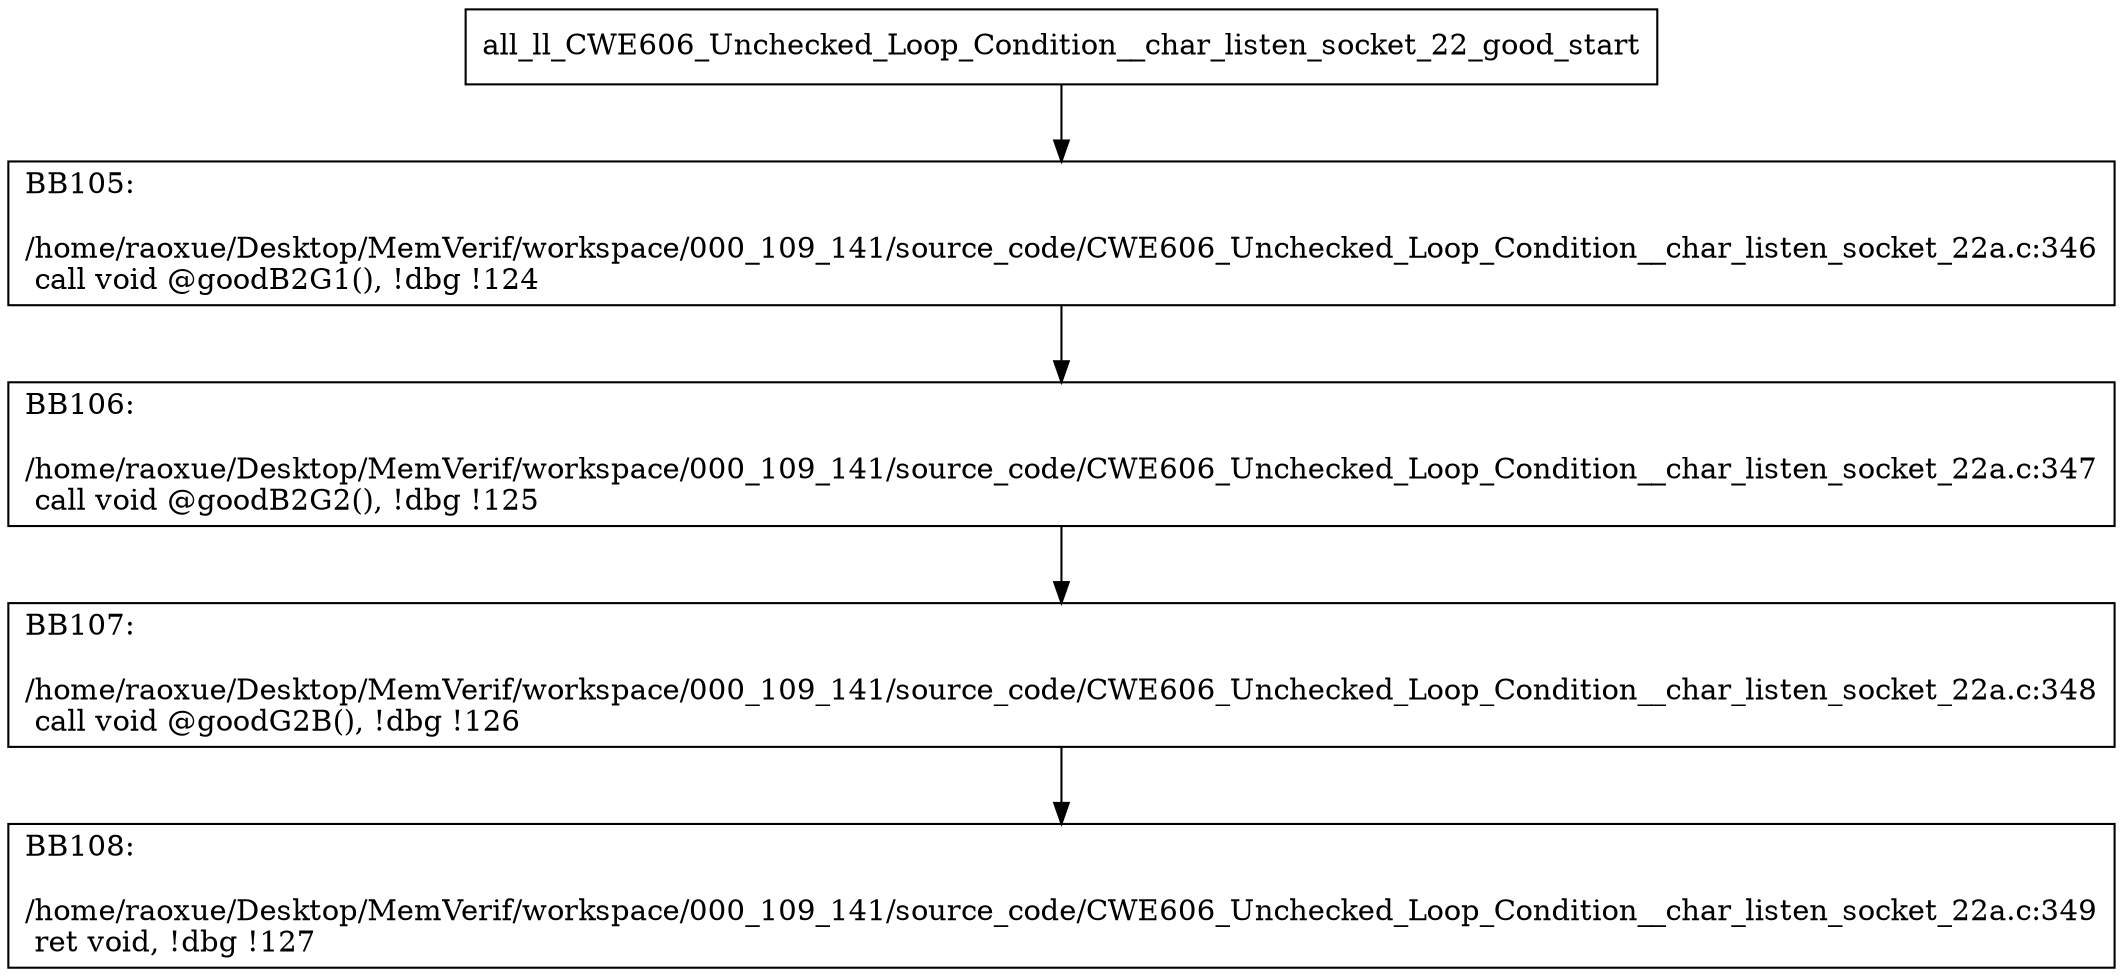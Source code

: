 digraph "CFG for'all_ll_CWE606_Unchecked_Loop_Condition__char_listen_socket_22_good' function" {
	BBall_ll_CWE606_Unchecked_Loop_Condition__char_listen_socket_22_good_start[shape=record,label="{all_ll_CWE606_Unchecked_Loop_Condition__char_listen_socket_22_good_start}"];
	BBall_ll_CWE606_Unchecked_Loop_Condition__char_listen_socket_22_good_start-> all_ll_CWE606_Unchecked_Loop_Condition__char_listen_socket_22_goodBB105;
	all_ll_CWE606_Unchecked_Loop_Condition__char_listen_socket_22_goodBB105 [shape=record, label="{BB105:\l\l/home/raoxue/Desktop/MemVerif/workspace/000_109_141/source_code/CWE606_Unchecked_Loop_Condition__char_listen_socket_22a.c:346\l
  call void @goodB2G1(), !dbg !124\l
}"];
	all_ll_CWE606_Unchecked_Loop_Condition__char_listen_socket_22_goodBB105-> all_ll_CWE606_Unchecked_Loop_Condition__char_listen_socket_22_goodBB106;
	all_ll_CWE606_Unchecked_Loop_Condition__char_listen_socket_22_goodBB106 [shape=record, label="{BB106:\l\l/home/raoxue/Desktop/MemVerif/workspace/000_109_141/source_code/CWE606_Unchecked_Loop_Condition__char_listen_socket_22a.c:347\l
  call void @goodB2G2(), !dbg !125\l
}"];
	all_ll_CWE606_Unchecked_Loop_Condition__char_listen_socket_22_goodBB106-> all_ll_CWE606_Unchecked_Loop_Condition__char_listen_socket_22_goodBB107;
	all_ll_CWE606_Unchecked_Loop_Condition__char_listen_socket_22_goodBB107 [shape=record, label="{BB107:\l\l/home/raoxue/Desktop/MemVerif/workspace/000_109_141/source_code/CWE606_Unchecked_Loop_Condition__char_listen_socket_22a.c:348\l
  call void @goodG2B(), !dbg !126\l
}"];
	all_ll_CWE606_Unchecked_Loop_Condition__char_listen_socket_22_goodBB107-> all_ll_CWE606_Unchecked_Loop_Condition__char_listen_socket_22_goodBB108;
	all_ll_CWE606_Unchecked_Loop_Condition__char_listen_socket_22_goodBB108 [shape=record, label="{BB108:\l\l/home/raoxue/Desktop/MemVerif/workspace/000_109_141/source_code/CWE606_Unchecked_Loop_Condition__char_listen_socket_22a.c:349\l
  ret void, !dbg !127\l
}"];
}
